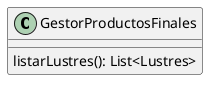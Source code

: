@startuml GestorProductosFinales
class GestorProductosFinales{
    listarLustres(): List<Lustres>
}

@enduml